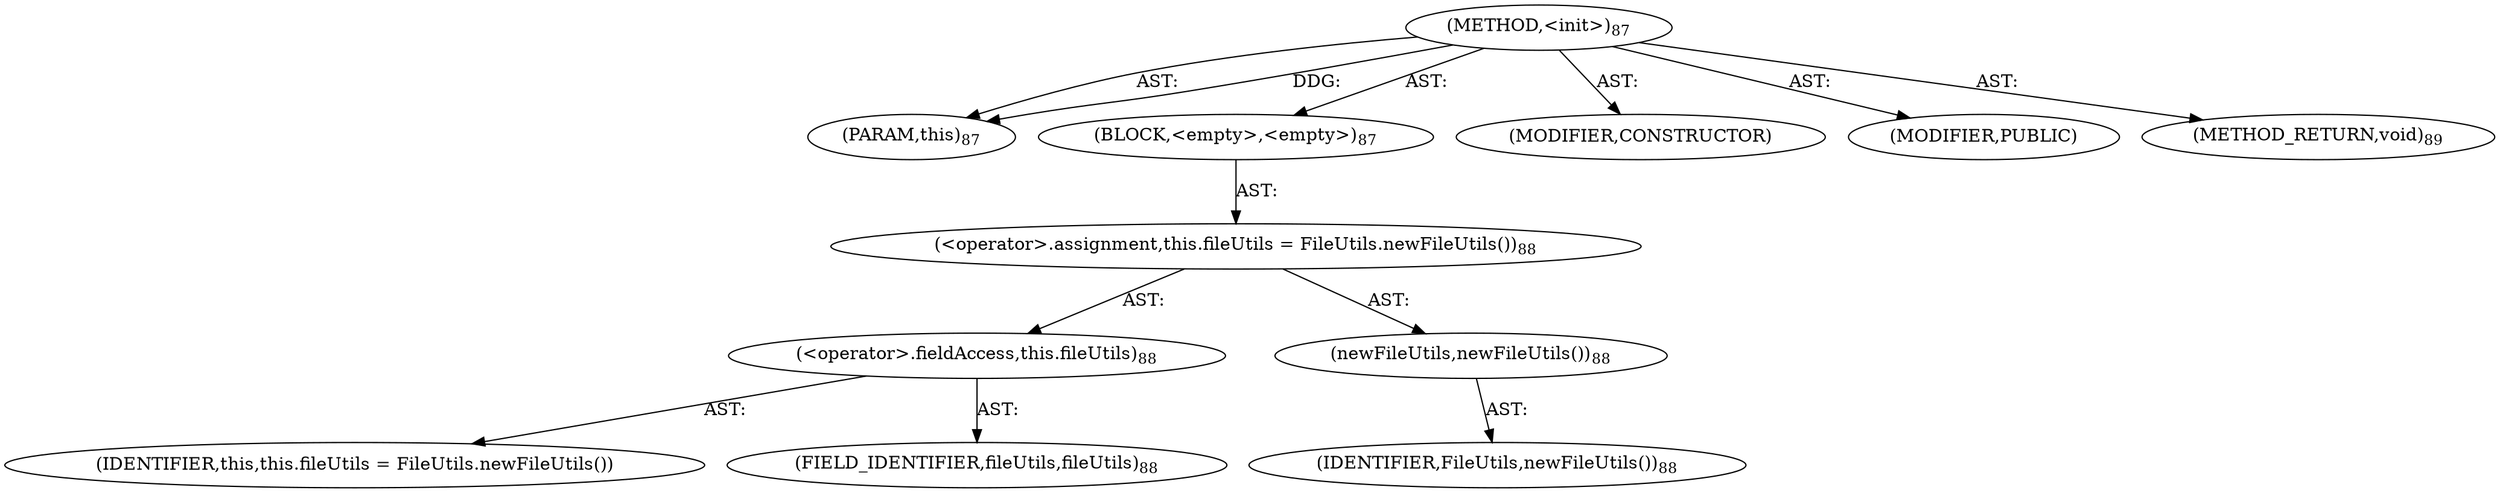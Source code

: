 digraph "&lt;init&gt;" {  
"111669149696" [label = <(METHOD,&lt;init&gt;)<SUB>87</SUB>> ]
"115964116996" [label = <(PARAM,this)<SUB>87</SUB>> ]
"25769803776" [label = <(BLOCK,&lt;empty&gt;,&lt;empty&gt;)<SUB>87</SUB>> ]
"30064771072" [label = <(&lt;operator&gt;.assignment,this.fileUtils = FileUtils.newFileUtils())<SUB>88</SUB>> ]
"30064771073" [label = <(&lt;operator&gt;.fieldAccess,this.fileUtils)<SUB>88</SUB>> ]
"68719476746" [label = <(IDENTIFIER,this,this.fileUtils = FileUtils.newFileUtils())> ]
"55834574848" [label = <(FIELD_IDENTIFIER,fileUtils,fileUtils)<SUB>88</SUB>> ]
"30064771074" [label = <(newFileUtils,newFileUtils())<SUB>88</SUB>> ]
"68719476747" [label = <(IDENTIFIER,FileUtils,newFileUtils())<SUB>88</SUB>> ]
"133143986177" [label = <(MODIFIER,CONSTRUCTOR)> ]
"133143986178" [label = <(MODIFIER,PUBLIC)> ]
"128849018880" [label = <(METHOD_RETURN,void)<SUB>89</SUB>> ]
  "111669149696" -> "115964116996"  [ label = "AST: "] 
  "111669149696" -> "25769803776"  [ label = "AST: "] 
  "111669149696" -> "133143986177"  [ label = "AST: "] 
  "111669149696" -> "133143986178"  [ label = "AST: "] 
  "111669149696" -> "128849018880"  [ label = "AST: "] 
  "25769803776" -> "30064771072"  [ label = "AST: "] 
  "30064771072" -> "30064771073"  [ label = "AST: "] 
  "30064771072" -> "30064771074"  [ label = "AST: "] 
  "30064771073" -> "68719476746"  [ label = "AST: "] 
  "30064771073" -> "55834574848"  [ label = "AST: "] 
  "30064771074" -> "68719476747"  [ label = "AST: "] 
  "111669149696" -> "115964116996"  [ label = "DDG: "] 
}
